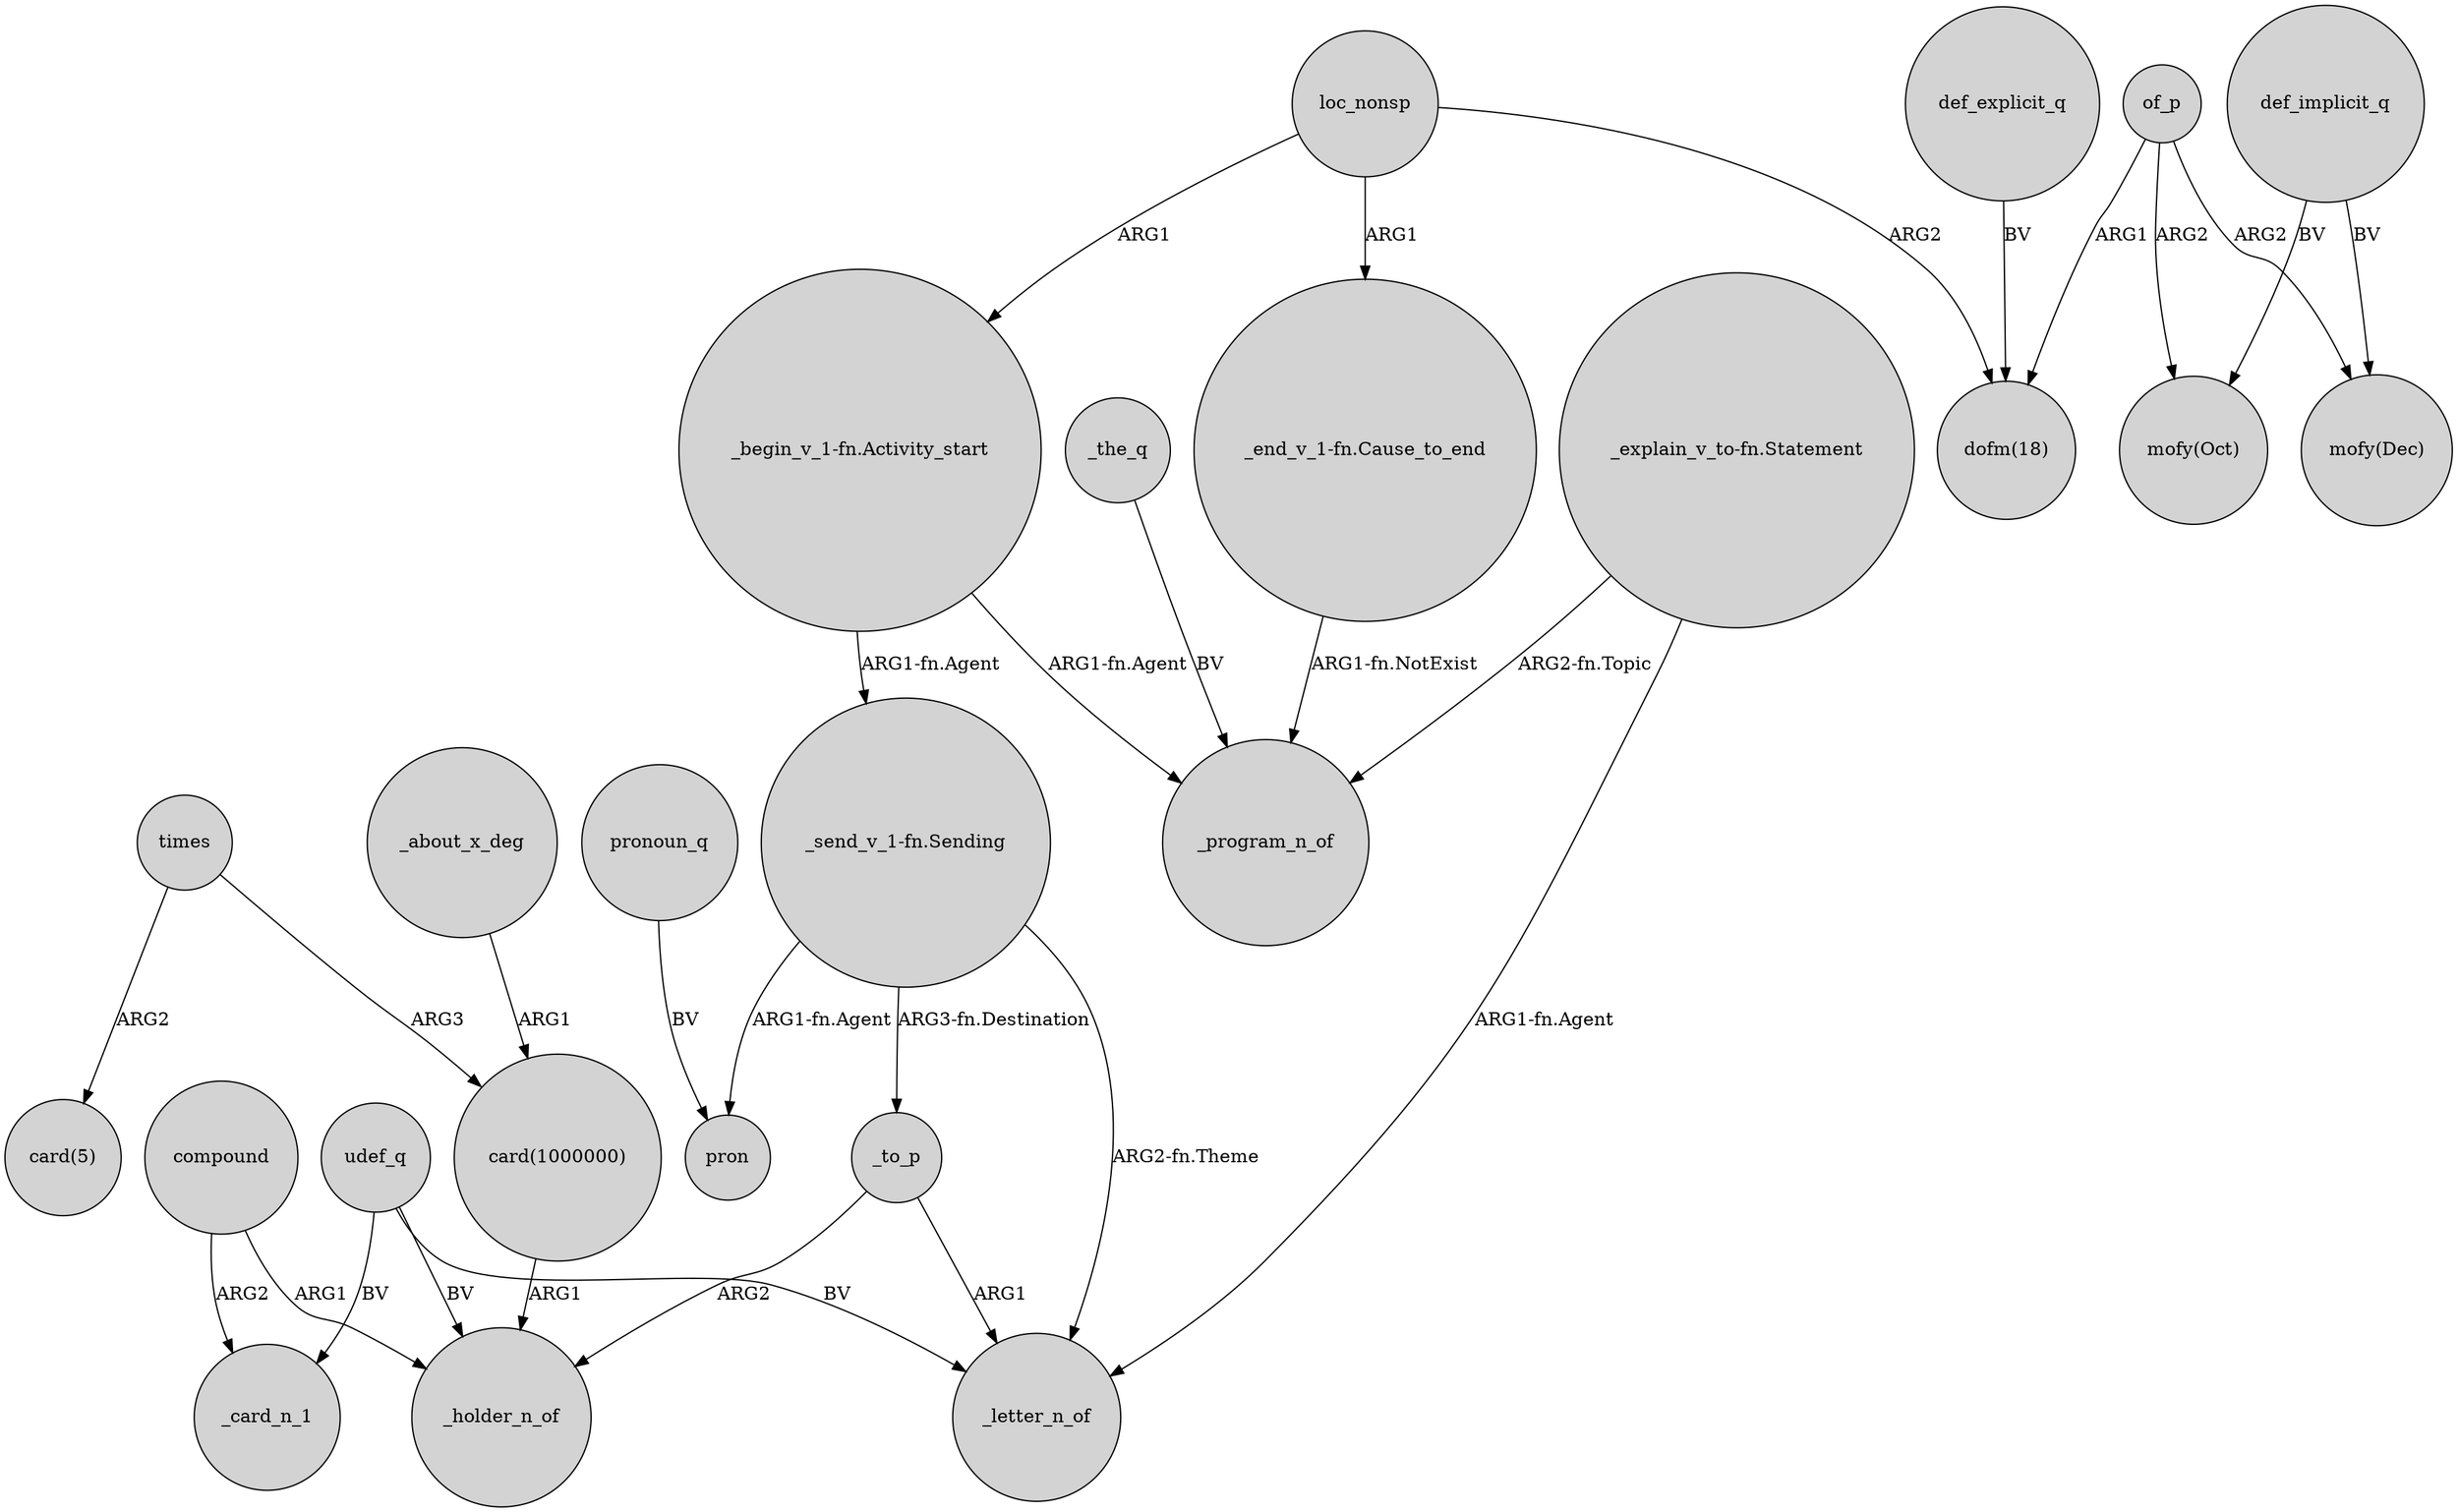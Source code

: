 digraph {
	node [shape=circle style=filled]
	times -> "card(5)" [label=ARG2]
	def_implicit_q -> "mofy(Oct)" [label=BV]
	udef_q -> _letter_n_of [label=BV]
	def_implicit_q -> "mofy(Dec)" [label=BV]
	"_send_v_1-fn.Sending" -> _letter_n_of [label="ARG2-fn.Theme"]
	_about_x_deg -> "card(1000000)" [label=ARG1]
	of_p -> "dofm(18)" [label=ARG1]
	of_p -> "mofy(Oct)" [label=ARG2]
	"_end_v_1-fn.Cause_to_end" -> _program_n_of [label="ARG1-fn.NotExist"]
	compound -> _holder_n_of [label=ARG1]
	_to_p -> _holder_n_of [label=ARG2]
	"_explain_v_to-fn.Statement" -> _program_n_of [label="ARG2-fn.Topic"]
	udef_q -> _card_n_1 [label=BV]
	"_send_v_1-fn.Sending" -> pron [label="ARG1-fn.Agent"]
	loc_nonsp -> "_begin_v_1-fn.Activity_start" [label=ARG1]
	def_explicit_q -> "dofm(18)" [label=BV]
	pronoun_q -> pron [label=BV]
	"_begin_v_1-fn.Activity_start" -> "_send_v_1-fn.Sending" [label="ARG1-fn.Agent"]
	_to_p -> _letter_n_of [label=ARG1]
	times -> "card(1000000)" [label=ARG3]
	_the_q -> _program_n_of [label=BV]
	udef_q -> _holder_n_of [label=BV]
	"_send_v_1-fn.Sending" -> _to_p [label="ARG3-fn.Destination"]
	loc_nonsp -> "_end_v_1-fn.Cause_to_end" [label=ARG1]
	"card(1000000)" -> _holder_n_of [label=ARG1]
	"_explain_v_to-fn.Statement" -> _letter_n_of [label="ARG1-fn.Agent"]
	"_begin_v_1-fn.Activity_start" -> _program_n_of [label="ARG1-fn.Agent"]
	loc_nonsp -> "dofm(18)" [label=ARG2]
	of_p -> "mofy(Dec)" [label=ARG2]
	compound -> _card_n_1 [label=ARG2]
}
